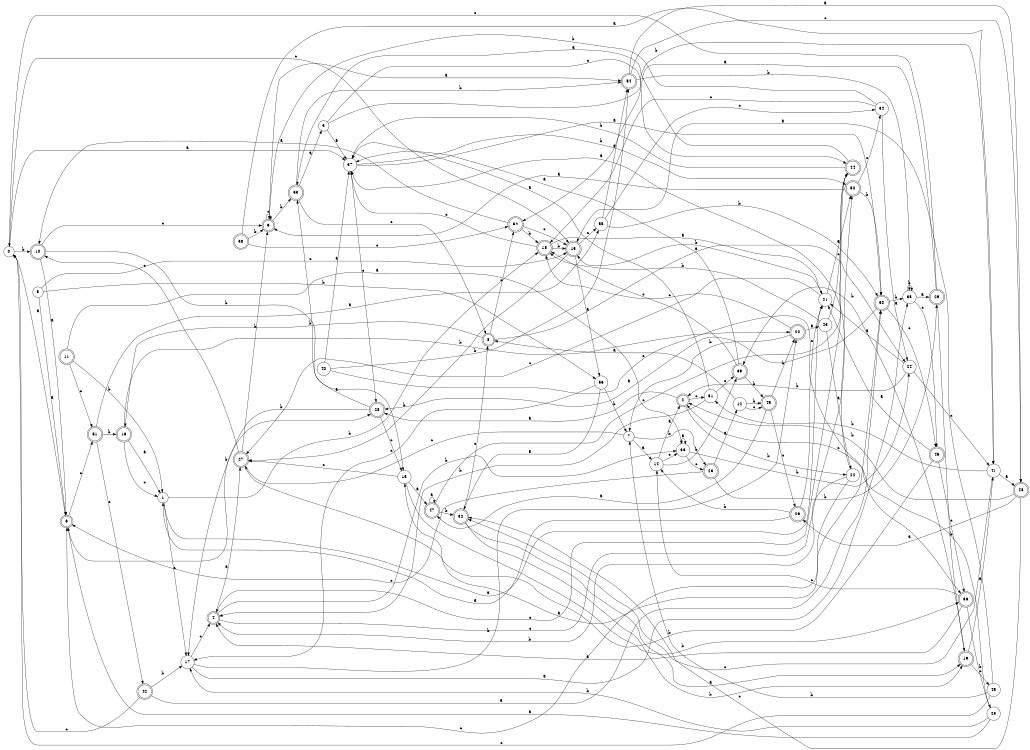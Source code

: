 digraph n46_4 {
__start0 [label="" shape="none"];

rankdir=LR;
size="8,5";

s0 [style="filled", color="black", fillcolor="white" shape="circle", label="0"];
s1 [style="filled", color="black", fillcolor="white" shape="circle", label="1"];
s2 [style="rounded,filled", color="black", fillcolor="white" shape="doublecircle", label="2"];
s3 [style="filled", color="black", fillcolor="white" shape="circle", label="3"];
s4 [style="rounded,filled", color="black", fillcolor="white" shape="doublecircle", label="4"];
s5 [style="filled", color="black", fillcolor="white" shape="circle", label="5"];
s6 [style="rounded,filled", color="black", fillcolor="white" shape="doublecircle", label="6"];
s7 [style="filled", color="black", fillcolor="white" shape="circle", label="7"];
s8 [style="rounded,filled", color="black", fillcolor="white" shape="doublecircle", label="8"];
s9 [style="rounded,filled", color="black", fillcolor="white" shape="doublecircle", label="9"];
s10 [style="rounded,filled", color="black", fillcolor="white" shape="doublecircle", label="10"];
s11 [style="rounded,filled", color="black", fillcolor="white" shape="doublecircle", label="11"];
s12 [style="filled", color="black", fillcolor="white" shape="circle", label="12"];
s13 [style="filled", color="black", fillcolor="white" shape="circle", label="13"];
s14 [style="filled", color="black", fillcolor="white" shape="circle", label="14"];
s15 [style="rounded,filled", color="black", fillcolor="white" shape="doublecircle", label="15"];
s16 [style="rounded,filled", color="black", fillcolor="white" shape="doublecircle", label="16"];
s17 [style="filled", color="black", fillcolor="white" shape="circle", label="17"];
s18 [style="rounded,filled", color="black", fillcolor="white" shape="doublecircle", label="18"];
s19 [style="rounded,filled", color="black", fillcolor="white" shape="doublecircle", label="19"];
s20 [style="rounded,filled", color="black", fillcolor="white" shape="doublecircle", label="20"];
s21 [style="filled", color="black", fillcolor="white" shape="circle", label="21"];
s22 [style="filled", color="black", fillcolor="white" shape="circle", label="22"];
s23 [style="rounded,filled", color="black", fillcolor="white" shape="doublecircle", label="23"];
s24 [style="filled", color="black", fillcolor="white" shape="circle", label="24"];
s25 [style="filled", color="black", fillcolor="white" shape="circle", label="25"];
s26 [style="rounded,filled", color="black", fillcolor="white" shape="doublecircle", label="26"];
s27 [style="rounded,filled", color="black", fillcolor="white" shape="doublecircle", label="27"];
s28 [style="rounded,filled", color="black", fillcolor="white" shape="doublecircle", label="28"];
s29 [style="rounded,filled", color="black", fillcolor="white" shape="doublecircle", label="29"];
s30 [style="rounded,filled", color="black", fillcolor="white" shape="doublecircle", label="30"];
s31 [style="filled", color="black", fillcolor="white" shape="circle", label="31"];
s32 [style="rounded,filled", color="black", fillcolor="white" shape="doublecircle", label="32"];
s33 [style="filled", color="black", fillcolor="white" shape="circle", label="33"];
s34 [style="filled", color="black", fillcolor="white" shape="circle", label="34"];
s35 [style="filled", color="black", fillcolor="white" shape="circle", label="35"];
s36 [style="rounded,filled", color="black", fillcolor="white" shape="doublecircle", label="36"];
s37 [style="filled", color="black", fillcolor="white" shape="circle", label="37"];
s38 [style="rounded,filled", color="black", fillcolor="white" shape="doublecircle", label="38"];
s39 [style="rounded,filled", color="black", fillcolor="white" shape="doublecircle", label="39"];
s40 [style="filled", color="black", fillcolor="white" shape="circle", label="40"];
s41 [style="filled", color="black", fillcolor="white" shape="circle", label="41"];
s42 [style="rounded,filled", color="black", fillcolor="white" shape="doublecircle", label="42"];
s43 [style="filled", color="black", fillcolor="white" shape="circle", label="43"];
s44 [style="rounded,filled", color="black", fillcolor="white" shape="doublecircle", label="44"];
s45 [style="filled", color="black", fillcolor="white" shape="circle", label="45"];
s46 [style="rounded,filled", color="black", fillcolor="white" shape="doublecircle", label="46"];
s47 [style="rounded,filled", color="black", fillcolor="white" shape="doublecircle", label="47"];
s48 [style="rounded,filled", color="black", fillcolor="white" shape="doublecircle", label="48"];
s49 [style="rounded,filled", color="black", fillcolor="white" shape="doublecircle", label="49"];
s50 [style="rounded,filled", color="black", fillcolor="white" shape="doublecircle", label="50"];
s51 [style="rounded,filled", color="black", fillcolor="white" shape="doublecircle", label="51"];
s52 [style="rounded,filled", color="black", fillcolor="white" shape="doublecircle", label="52"];
s53 [style="rounded,filled", color="black", fillcolor="white" shape="doublecircle", label="53"];
s54 [style="rounded,filled", color="black", fillcolor="white" shape="doublecircle", label="54"];
s55 [style="filled", color="black", fillcolor="white" shape="circle", label="55"];
s56 [style="filled", color="black", fillcolor="white" shape="circle", label="56"];
s0 -> s37 [label="a"];
s0 -> s10 [label="b"];
s0 -> s15 [label="c"];
s1 -> s21 [label="a"];
s1 -> s18 [label="b"];
s1 -> s17 [label="c"];
s2 -> s28 [label="a"];
s2 -> s22 [label="b"];
s2 -> s31 [label="c"];
s3 -> s37 [label="a"];
s3 -> s41 [label="b"];
s3 -> s44 [label="c"];
s4 -> s27 [label="a"];
s4 -> s33 [label="b"];
s4 -> s50 [label="c"];
s5 -> s6 [label="a"];
s5 -> s56 [label="b"];
s5 -> s15 [label="c"];
s6 -> s0 [label="a"];
s6 -> s28 [label="b"];
s6 -> s51 [label="c"];
s7 -> s14 [label="a"];
s7 -> s23 [label="b"];
s7 -> s27 [label="c"];
s8 -> s24 [label="a"];
s8 -> s16 [label="b"];
s8 -> s52 [label="c"];
s9 -> s54 [label="a"];
s9 -> s53 [label="b"];
s9 -> s9 [label="c"];
s10 -> s6 [label="a"];
s10 -> s13 [label="b"];
s10 -> s9 [label="c"];
s11 -> s33 [label="a"];
s11 -> s1 [label="b"];
s11 -> s51 [label="c"];
s12 -> s8 [label="a"];
s12 -> s49 [label="b"];
s12 -> s49 [label="c"];
s13 -> s47 [label="a"];
s13 -> s36 [label="b"];
s13 -> s27 [label="c"];
s14 -> s2 [label="a"];
s14 -> s39 [label="b"];
s14 -> s33 [label="c"];
s15 -> s56 [label="a"];
s15 -> s27 [label="b"];
s15 -> s55 [label="c"];
s16 -> s1 [label="a"];
s16 -> s20 [label="b"];
s16 -> s1 [label="c"];
s17 -> s35 [label="a"];
s17 -> s20 [label="b"];
s17 -> s4 [label="c"];
s18 -> s21 [label="a"];
s18 -> s15 [label="b"];
s18 -> s37 [label="c"];
s19 -> s41 [label="a"];
s19 -> s39 [label="b"];
s19 -> s45 [label="c"];
s20 -> s43 [label="a"];
s20 -> s7 [label="b"];
s20 -> s18 [label="c"];
s21 -> s50 [label="a"];
s21 -> s15 [label="b"];
s21 -> s27 [label="c"];
s22 -> s37 [label="a"];
s22 -> s4 [label="b"];
s22 -> s6 [label="c"];
s23 -> s12 [label="a"];
s23 -> s29 [label="b"];
s23 -> s6 [label="c"];
s24 -> s21 [label="a"];
s24 -> s2 [label="b"];
s24 -> s41 [label="c"];
s25 -> s6 [label="a"];
s25 -> s17 [label="b"];
s25 -> s2 [label="c"];
s26 -> s1 [label="a"];
s26 -> s14 [label="b"];
s26 -> s21 [label="c"];
s27 -> s30 [label="a"];
s27 -> s9 [label="b"];
s27 -> s10 [label="c"];
s28 -> s53 [label="a"];
s28 -> s17 [label="b"];
s28 -> s13 [label="c"];
s29 -> s52 [label="a"];
s29 -> s19 [label="b"];
s29 -> s0 [label="c"];
s30 -> s28 [label="a"];
s30 -> s35 [label="b"];
s30 -> s46 [label="c"];
s31 -> s37 [label="a"];
s31 -> s4 [label="b"];
s31 -> s39 [label="c"];
s32 -> s19 [label="a"];
s32 -> s19 [label="b"];
s32 -> s8 [label="c"];
s33 -> s33 [label="a"];
s33 -> s24 [label="b"];
s33 -> s23 [label="c"];
s34 -> s24 [label="a"];
s34 -> s9 [label="b"];
s34 -> s18 [label="c"];
s35 -> s29 [label="a"];
s35 -> s35 [label="b"];
s35 -> s46 [label="c"];
s36 -> s4 [label="a"];
s36 -> s25 [label="b"];
s36 -> s14 [label="c"];
s37 -> s30 [label="a"];
s37 -> s50 [label="b"];
s37 -> s28 [label="c"];
s38 -> s41 [label="a"];
s38 -> s9 [label="b"];
s38 -> s52 [label="c"];
s39 -> s37 [label="a"];
s39 -> s49 [label="b"];
s39 -> s18 [label="c"];
s40 -> s37 [label="a"];
s40 -> s54 [label="b"];
s40 -> s36 [label="c"];
s41 -> s48 [label="a"];
s41 -> s31 [label="b"];
s41 -> s32 [label="c"];
s42 -> s30 [label="a"];
s42 -> s17 [label="b"];
s42 -> s0 [label="c"];
s43 -> s22 [label="a"];
s43 -> s18 [label="b"];
s43 -> s44 [label="c"];
s44 -> s53 [label="a"];
s44 -> s37 [label="b"];
s44 -> s4 [label="c"];
s45 -> s15 [label="a"];
s45 -> s7 [label="b"];
s45 -> s0 [label="c"];
s46 -> s21 [label="a"];
s46 -> s13 [label="b"];
s46 -> s36 [label="c"];
s47 -> s47 [label="a"];
s47 -> s32 [label="b"];
s47 -> s44 [label="c"];
s48 -> s26 [label="a"];
s48 -> s2 [label="b"];
s48 -> s32 [label="c"];
s49 -> s47 [label="a"];
s49 -> s20 [label="b"];
s49 -> s26 [label="c"];
s50 -> s9 [label="a"];
s50 -> s30 [label="b"];
s50 -> s34 [label="c"];
s51 -> s55 [label="a"];
s51 -> s16 [label="b"];
s51 -> s42 [label="c"];
s52 -> s10 [label="a"];
s52 -> s18 [label="b"];
s52 -> s15 [label="c"];
s53 -> s3 [label="a"];
s53 -> s54 [label="b"];
s53 -> s8 [label="c"];
s54 -> s48 [label="a"];
s54 -> s35 [label="b"];
s54 -> s48 [label="c"];
s55 -> s54 [label="a"];
s55 -> s30 [label="b"];
s55 -> s34 [label="c"];
s56 -> s32 [label="a"];
s56 -> s7 [label="b"];
s56 -> s17 [label="c"];

}